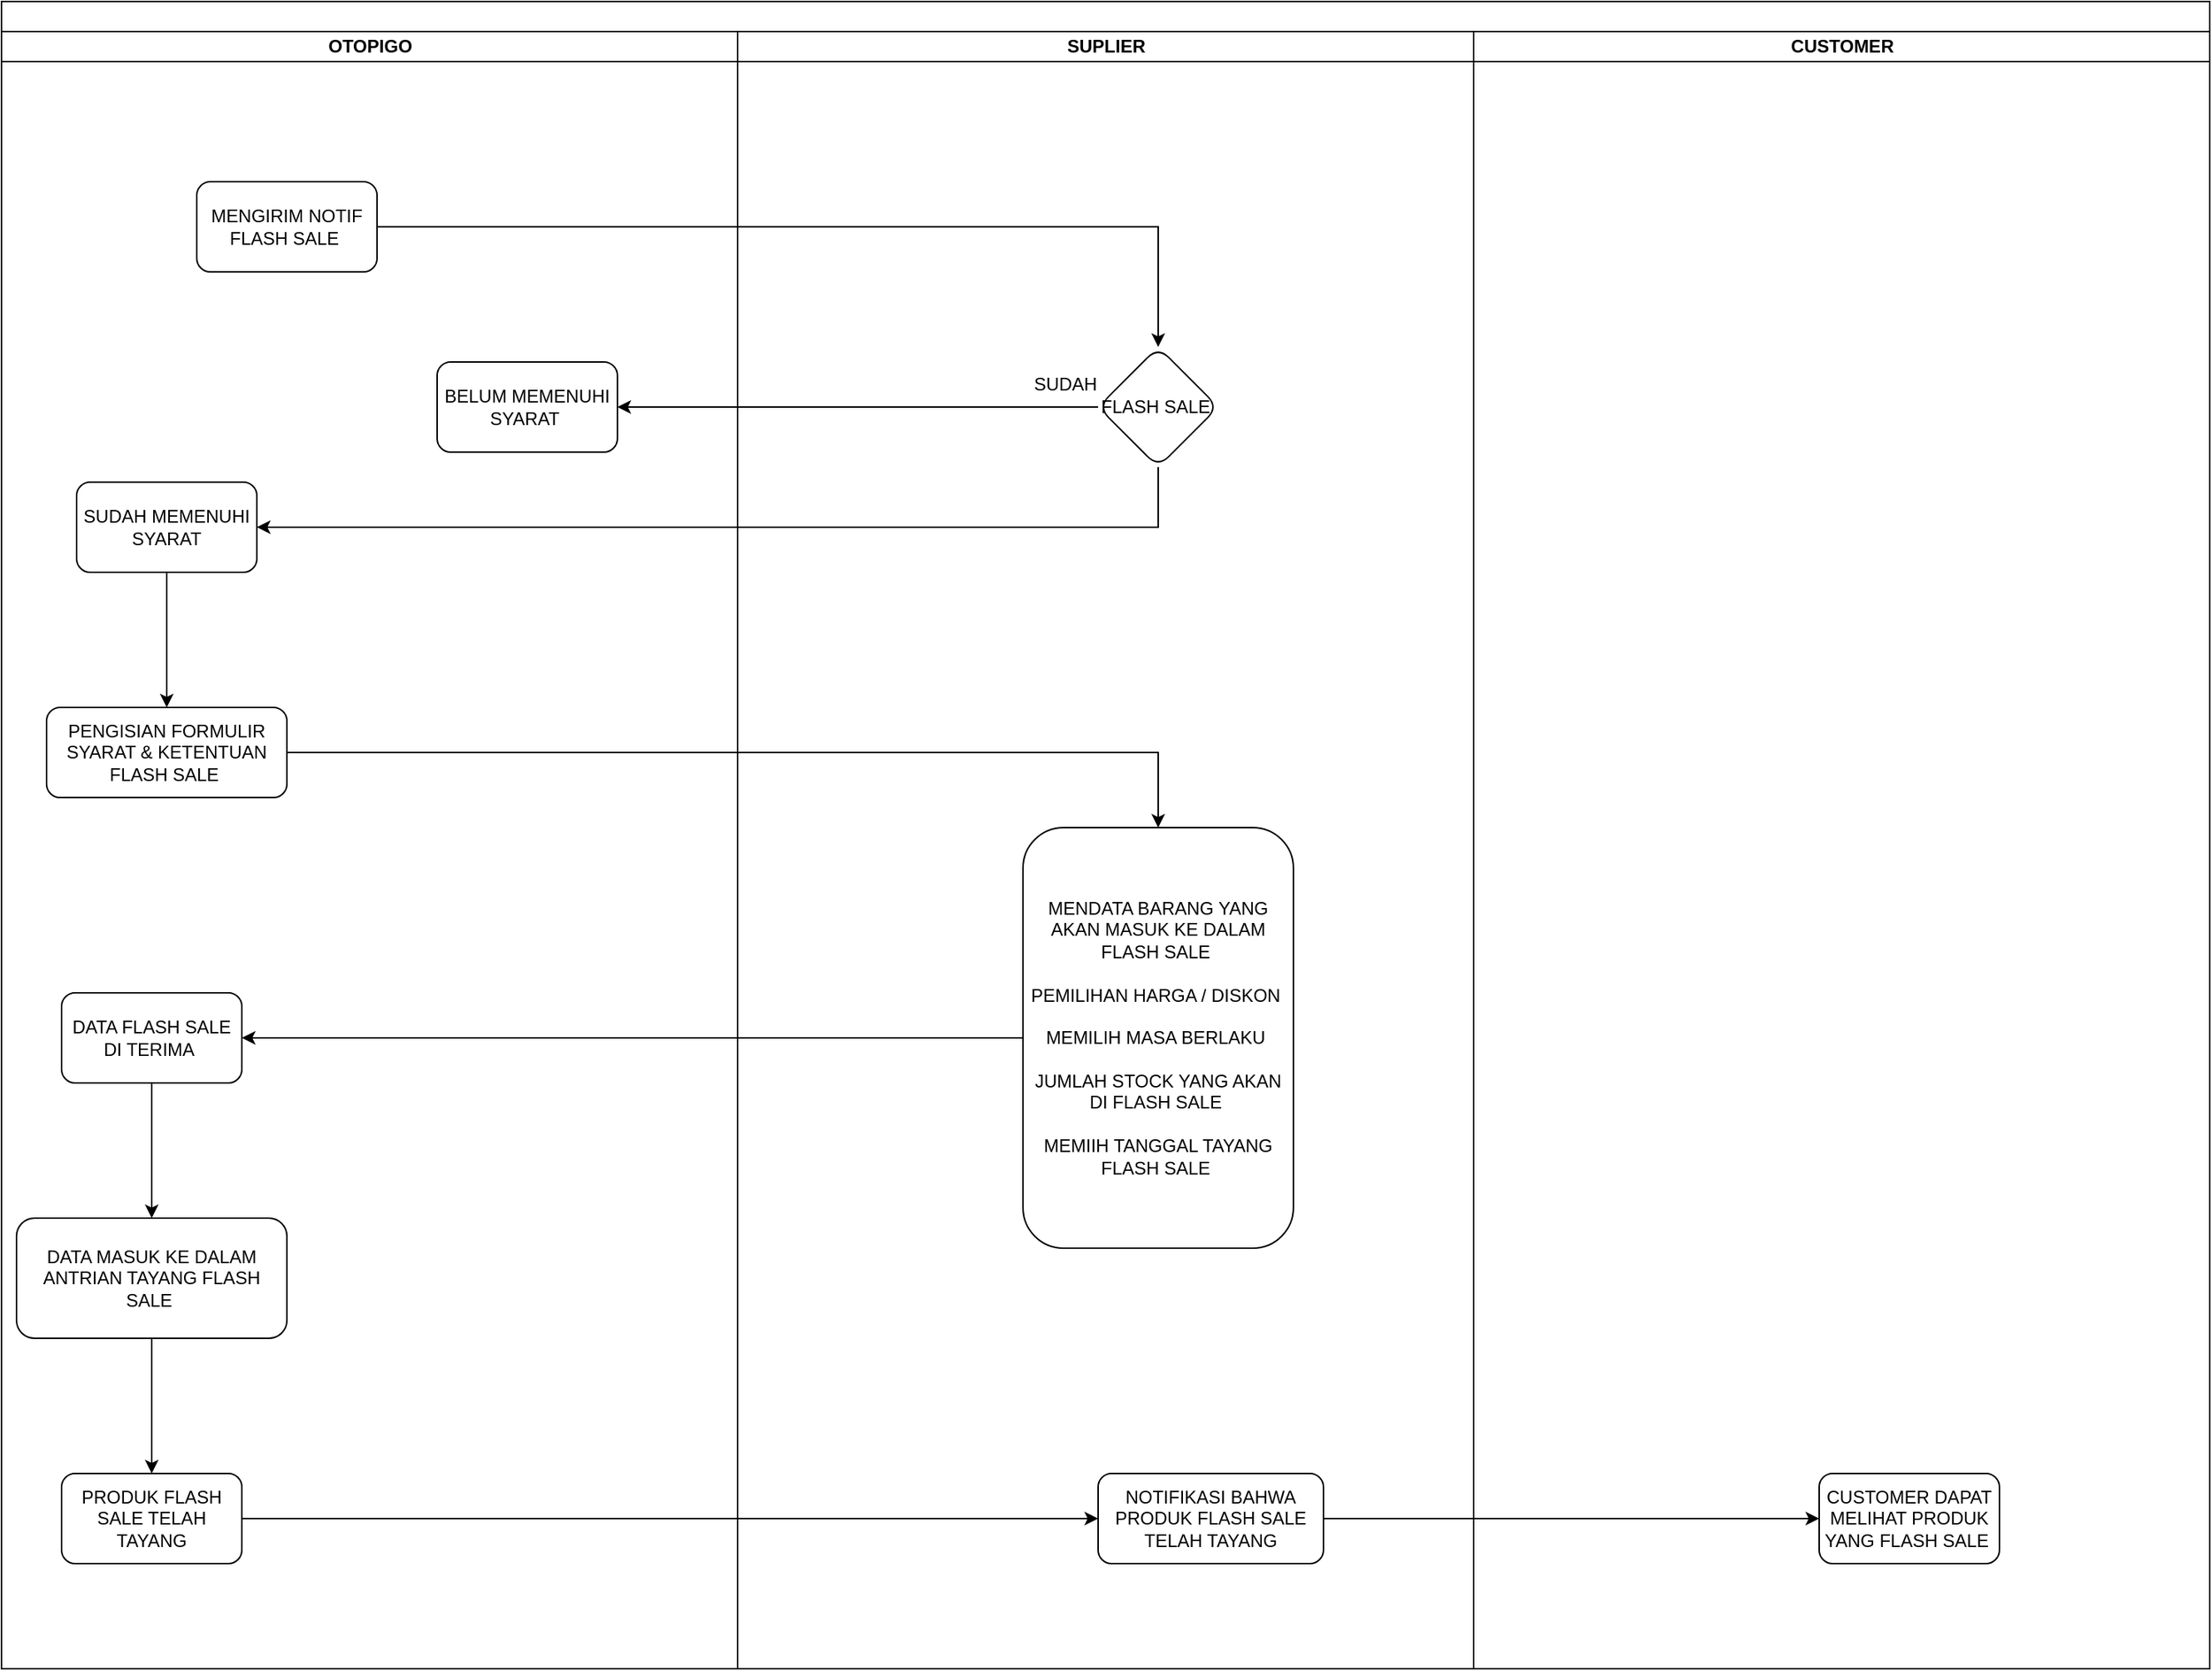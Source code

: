 <mxfile version="15.4.0" type="device"><diagram name="FLOWCHART FLASH SALE" id="74e2e168-ea6b-b213-b513-2b3c1d86103e"><mxGraphModel dx="1024" dy="592" grid="1" gridSize="10" guides="1" tooltips="1" connect="1" arrows="1" fold="1" page="1" pageScale="1" pageWidth="1100" pageHeight="850" background="none" math="0" shadow="0"><root><mxCell id="0"/><mxCell id="1" parent="0"/><mxCell id="77e6c97f196da883-1" value="" style="swimlane;html=1;childLayout=stackLayout;startSize=20;rounded=0;shadow=0;labelBackgroundColor=none;strokeWidth=1;fontFamily=Verdana;fontSize=8;align=center;" parent="1" vertex="1"><mxGeometry x="70" y="30" width="1470" height="1110" as="geometry"/></mxCell><mxCell id="77e6c97f196da883-2" value="OTOPIGO" style="swimlane;html=1;startSize=20;" parent="77e6c97f196da883-1" vertex="1"><mxGeometry y="20" width="490" height="1090" as="geometry"/></mxCell><mxCell id="4Jmvwib-jyKuKu0dTR_v-1" value="MENGIRIM NOTIF FLASH SALE&amp;nbsp;" style="rounded=1;whiteSpace=wrap;html=1;" vertex="1" parent="77e6c97f196da883-2"><mxGeometry x="130" y="100" width="120" height="60" as="geometry"/></mxCell><mxCell id="4Jmvwib-jyKuKu0dTR_v-5" value="BELUM MEMENUHI SYARAT&amp;nbsp;" style="whiteSpace=wrap;html=1;rounded=1;" vertex="1" parent="77e6c97f196da883-2"><mxGeometry x="290" y="220" width="120" height="60" as="geometry"/></mxCell><mxCell id="4Jmvwib-jyKuKu0dTR_v-8" value="SUDAH MEMENUHI SYARAT" style="rounded=1;whiteSpace=wrap;html=1;" vertex="1" parent="77e6c97f196da883-2"><mxGeometry x="50" y="300" width="120" height="60" as="geometry"/></mxCell><mxCell id="4Jmvwib-jyKuKu0dTR_v-17" value="DATA FLASH SALE DI TERIMA&amp;nbsp;" style="whiteSpace=wrap;html=1;rounded=1;" vertex="1" parent="77e6c97f196da883-2"><mxGeometry x="40" y="640" width="120" height="60" as="geometry"/></mxCell><mxCell id="77e6c97f196da883-3" value="SUPLIER" style="swimlane;html=1;startSize=20;" parent="77e6c97f196da883-1" vertex="1"><mxGeometry x="490" y="20" width="490" height="1090" as="geometry"/></mxCell><mxCell id="4Jmvwib-jyKuKu0dTR_v-2" value="FLASH SALE&amp;nbsp;" style="rhombus;whiteSpace=wrap;html=1;rounded=1;" vertex="1" parent="77e6c97f196da883-3"><mxGeometry x="240" y="210" width="80" height="80" as="geometry"/></mxCell><mxCell id="4Jmvwib-jyKuKu0dTR_v-7" value="SUDAH&amp;nbsp;" style="text;html=1;strokeColor=none;fillColor=none;align=center;verticalAlign=middle;whiteSpace=wrap;rounded=0;" vertex="1" parent="77e6c97f196da883-3"><mxGeometry x="190" y="220" width="60" height="30" as="geometry"/></mxCell><mxCell id="4Jmvwib-jyKuKu0dTR_v-15" value="MENDATA BARANG YANG AKAN MASUK KE DALAM FLASH SALE&amp;nbsp;&lt;br&gt;&lt;br&gt;PEMILIHAN HARGA / DISKON&amp;nbsp;&lt;br&gt;&lt;br&gt;MEMILIH MASA BERLAKU&amp;nbsp;&lt;br&gt;&lt;br&gt;JUMLAH STOCK YANG AKAN DI FLASH SALE&amp;nbsp;&lt;br&gt;&lt;br&gt;MEMIIH TANGGAL TAYANG FLASH SALE&amp;nbsp;" style="whiteSpace=wrap;html=1;rounded=1;" vertex="1" parent="77e6c97f196da883-3"><mxGeometry x="190" y="530" width="180" height="280" as="geometry"/></mxCell><mxCell id="4Jmvwib-jyKuKu0dTR_v-23" value="NOTIFIKASI BAHWA PRODUK FLASH SALE TELAH TAYANG" style="whiteSpace=wrap;html=1;rounded=1;" vertex="1" parent="77e6c97f196da883-3"><mxGeometry x="240" y="960" width="150" height="60" as="geometry"/></mxCell><mxCell id="77e6c97f196da883-4" value="CUSTOMER" style="swimlane;html=1;startSize=20;" parent="77e6c97f196da883-1" vertex="1"><mxGeometry x="980" y="20" width="490" height="1090" as="geometry"/></mxCell><mxCell id="4Jmvwib-jyKuKu0dTR_v-25" value="CUSTOMER DAPAT MELIHAT PRODUK YANG FLASH SALE&amp;nbsp;" style="whiteSpace=wrap;html=1;rounded=1;" vertex="1" parent="77e6c97f196da883-4"><mxGeometry x="230" y="960" width="120" height="60" as="geometry"/></mxCell><mxCell id="4Jmvwib-jyKuKu0dTR_v-4" style="edgeStyle=orthogonalEdgeStyle;rounded=0;orthogonalLoop=1;jettySize=auto;html=1;entryX=0.5;entryY=0;entryDx=0;entryDy=0;" edge="1" parent="77e6c97f196da883-1" source="4Jmvwib-jyKuKu0dTR_v-1" target="4Jmvwib-jyKuKu0dTR_v-2"><mxGeometry relative="1" as="geometry"/></mxCell><mxCell id="4Jmvwib-jyKuKu0dTR_v-6" value="" style="edgeStyle=orthogonalEdgeStyle;rounded=0;orthogonalLoop=1;jettySize=auto;html=1;" edge="1" parent="77e6c97f196da883-1" source="4Jmvwib-jyKuKu0dTR_v-2" target="4Jmvwib-jyKuKu0dTR_v-5"><mxGeometry relative="1" as="geometry"/></mxCell><mxCell id="4Jmvwib-jyKuKu0dTR_v-9" style="edgeStyle=orthogonalEdgeStyle;rounded=0;orthogonalLoop=1;jettySize=auto;html=1;exitX=0.5;exitY=1;exitDx=0;exitDy=0;entryX=1;entryY=0.5;entryDx=0;entryDy=0;" edge="1" parent="77e6c97f196da883-1" source="4Jmvwib-jyKuKu0dTR_v-2" target="4Jmvwib-jyKuKu0dTR_v-8"><mxGeometry relative="1" as="geometry"/></mxCell><mxCell id="4Jmvwib-jyKuKu0dTR_v-18" value="" style="edgeStyle=orthogonalEdgeStyle;rounded=0;orthogonalLoop=1;jettySize=auto;html=1;" edge="1" parent="77e6c97f196da883-1" source="4Jmvwib-jyKuKu0dTR_v-15" target="4Jmvwib-jyKuKu0dTR_v-17"><mxGeometry relative="1" as="geometry"/></mxCell><mxCell id="4Jmvwib-jyKuKu0dTR_v-26" value="" style="edgeStyle=orthogonalEdgeStyle;rounded=0;orthogonalLoop=1;jettySize=auto;html=1;" edge="1" parent="77e6c97f196da883-1" source="4Jmvwib-jyKuKu0dTR_v-23" target="4Jmvwib-jyKuKu0dTR_v-25"><mxGeometry relative="1" as="geometry"/></mxCell><mxCell id="4Jmvwib-jyKuKu0dTR_v-16" value="" style="edgeStyle=orthogonalEdgeStyle;rounded=0;orthogonalLoop=1;jettySize=auto;html=1;" edge="1" parent="1" source="4Jmvwib-jyKuKu0dTR_v-13" target="4Jmvwib-jyKuKu0dTR_v-15"><mxGeometry relative="1" as="geometry"/></mxCell><mxCell id="4Jmvwib-jyKuKu0dTR_v-13" value="PENGISIAN FORMULIR SYARAT &amp;amp; KETENTUAN FLASH SALE&amp;nbsp;" style="whiteSpace=wrap;html=1;rounded=1;" vertex="1" parent="1"><mxGeometry x="100" y="500" width="160" height="60" as="geometry"/></mxCell><mxCell id="4Jmvwib-jyKuKu0dTR_v-14" value="" style="edgeStyle=orthogonalEdgeStyle;rounded=0;orthogonalLoop=1;jettySize=auto;html=1;" edge="1" parent="1" source="4Jmvwib-jyKuKu0dTR_v-8" target="4Jmvwib-jyKuKu0dTR_v-13"><mxGeometry relative="1" as="geometry"/></mxCell><mxCell id="4Jmvwib-jyKuKu0dTR_v-22" value="" style="edgeStyle=orthogonalEdgeStyle;rounded=0;orthogonalLoop=1;jettySize=auto;html=1;" edge="1" parent="1" source="4Jmvwib-jyKuKu0dTR_v-19" target="4Jmvwib-jyKuKu0dTR_v-21"><mxGeometry relative="1" as="geometry"/></mxCell><mxCell id="4Jmvwib-jyKuKu0dTR_v-19" value="DATA MASUK KE DALAM ANTRIAN TAYANG FLASH SALE&amp;nbsp;" style="whiteSpace=wrap;html=1;rounded=1;" vertex="1" parent="1"><mxGeometry x="80" y="840" width="180" height="80" as="geometry"/></mxCell><mxCell id="4Jmvwib-jyKuKu0dTR_v-20" value="" style="edgeStyle=orthogonalEdgeStyle;rounded=0;orthogonalLoop=1;jettySize=auto;html=1;" edge="1" parent="1" source="4Jmvwib-jyKuKu0dTR_v-17" target="4Jmvwib-jyKuKu0dTR_v-19"><mxGeometry relative="1" as="geometry"/></mxCell><mxCell id="4Jmvwib-jyKuKu0dTR_v-24" value="" style="edgeStyle=orthogonalEdgeStyle;rounded=0;orthogonalLoop=1;jettySize=auto;html=1;" edge="1" parent="1" source="4Jmvwib-jyKuKu0dTR_v-21" target="4Jmvwib-jyKuKu0dTR_v-23"><mxGeometry relative="1" as="geometry"/></mxCell><mxCell id="4Jmvwib-jyKuKu0dTR_v-21" value="PRODUK FLASH SALE TELAH TAYANG" style="whiteSpace=wrap;html=1;rounded=1;" vertex="1" parent="1"><mxGeometry x="110" y="1010" width="120" height="60" as="geometry"/></mxCell></root></mxGraphModel></diagram></mxfile>